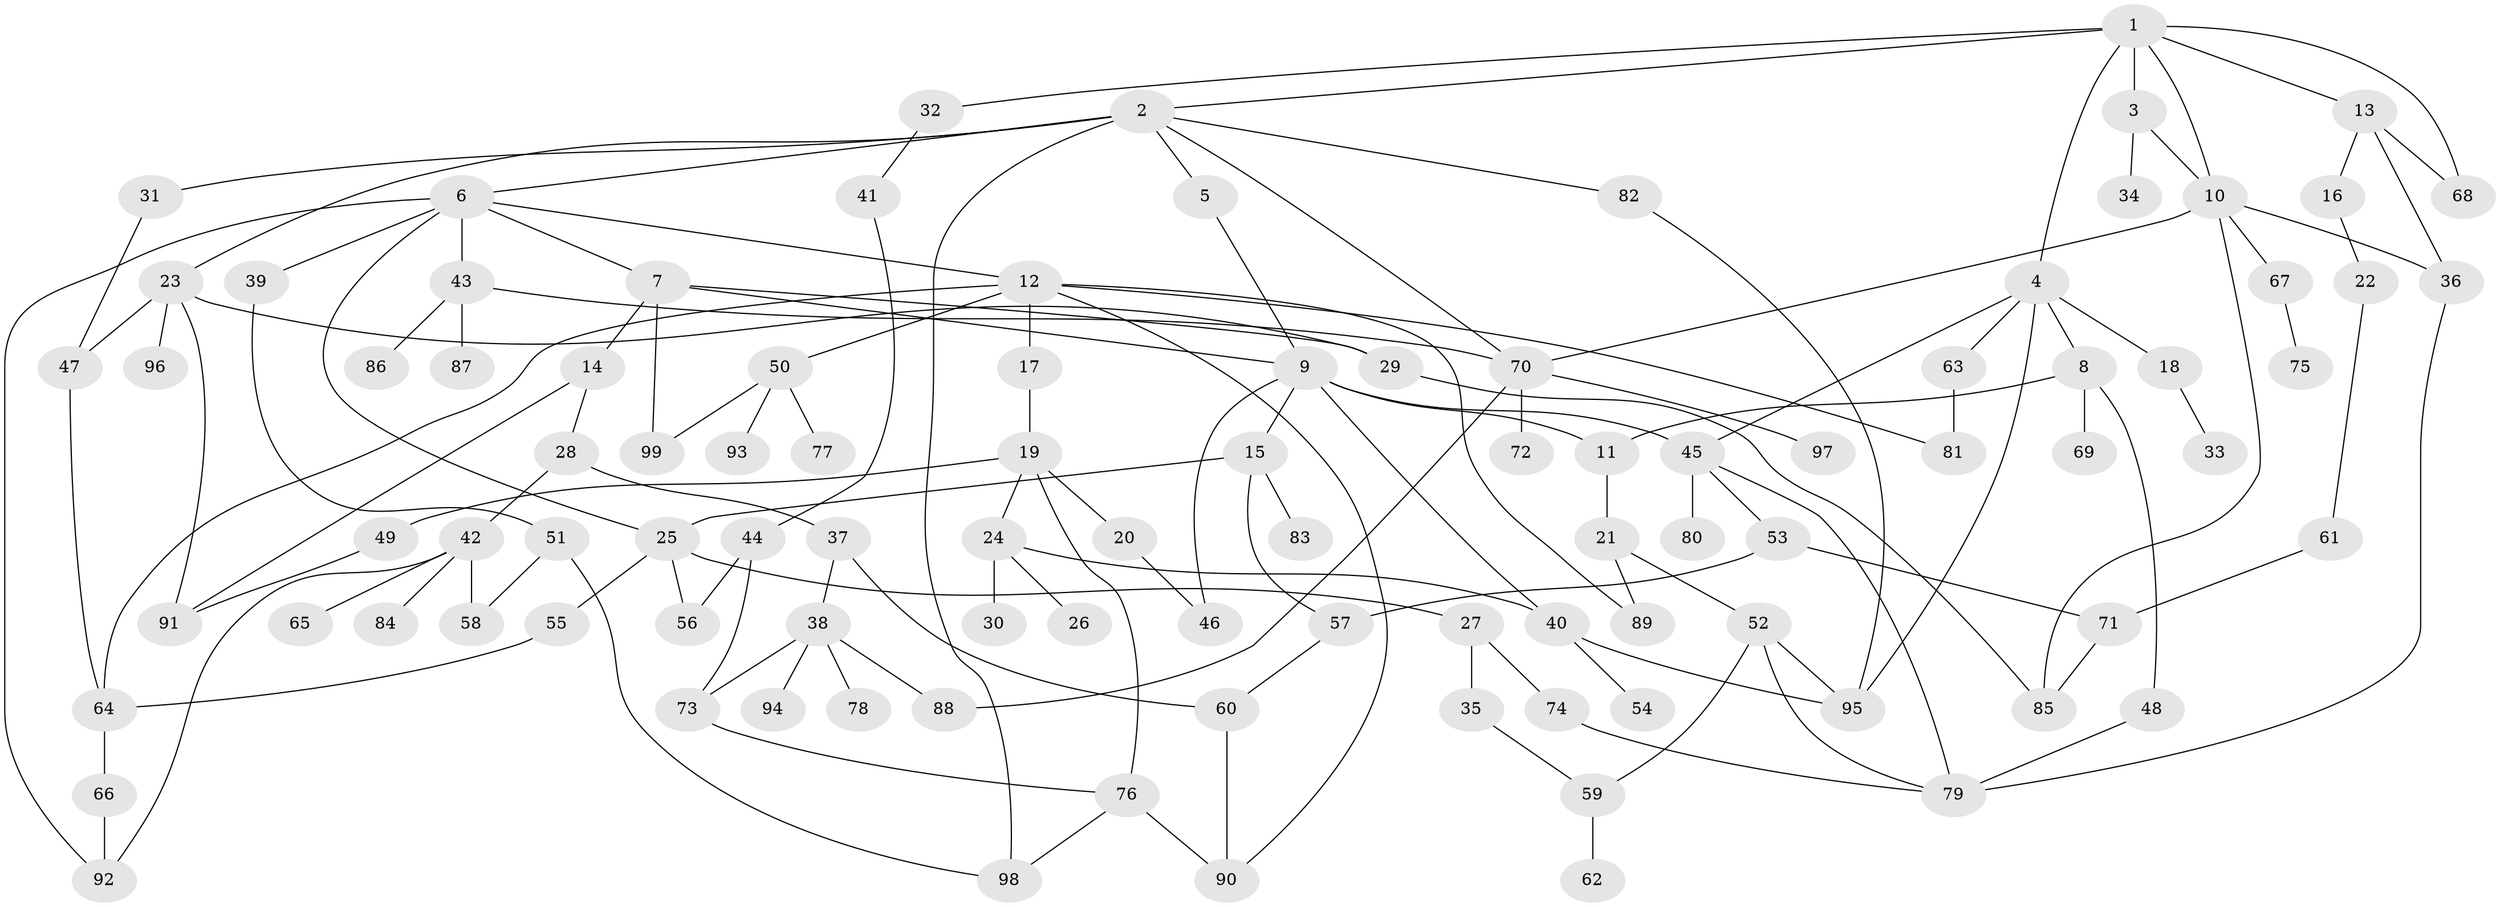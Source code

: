// coarse degree distribution, {7: 0.06666666666666667, 9: 0.016666666666666666, 2: 0.16666666666666666, 6: 0.06666666666666667, 5: 0.11666666666666667, 3: 0.23333333333333334, 4: 0.13333333333333333, 1: 0.2}
// Generated by graph-tools (version 1.1) at 2025/49/03/04/25 22:49:05]
// undirected, 99 vertices, 142 edges
graph export_dot {
  node [color=gray90,style=filled];
  1;
  2;
  3;
  4;
  5;
  6;
  7;
  8;
  9;
  10;
  11;
  12;
  13;
  14;
  15;
  16;
  17;
  18;
  19;
  20;
  21;
  22;
  23;
  24;
  25;
  26;
  27;
  28;
  29;
  30;
  31;
  32;
  33;
  34;
  35;
  36;
  37;
  38;
  39;
  40;
  41;
  42;
  43;
  44;
  45;
  46;
  47;
  48;
  49;
  50;
  51;
  52;
  53;
  54;
  55;
  56;
  57;
  58;
  59;
  60;
  61;
  62;
  63;
  64;
  65;
  66;
  67;
  68;
  69;
  70;
  71;
  72;
  73;
  74;
  75;
  76;
  77;
  78;
  79;
  80;
  81;
  82;
  83;
  84;
  85;
  86;
  87;
  88;
  89;
  90;
  91;
  92;
  93;
  94;
  95;
  96;
  97;
  98;
  99;
  1 -- 2;
  1 -- 3;
  1 -- 4;
  1 -- 10;
  1 -- 13;
  1 -- 32;
  1 -- 68;
  2 -- 5;
  2 -- 6;
  2 -- 23;
  2 -- 31;
  2 -- 82;
  2 -- 98;
  2 -- 70;
  3 -- 34;
  3 -- 10;
  4 -- 8;
  4 -- 18;
  4 -- 63;
  4 -- 95;
  4 -- 45;
  5 -- 9;
  6 -- 7;
  6 -- 12;
  6 -- 39;
  6 -- 43;
  6 -- 25;
  6 -- 92;
  7 -- 14;
  7 -- 29;
  7 -- 99;
  7 -- 9;
  8 -- 11;
  8 -- 48;
  8 -- 69;
  9 -- 15;
  9 -- 40;
  9 -- 45;
  9 -- 46;
  9 -- 11;
  10 -- 67;
  10 -- 85;
  10 -- 36;
  10 -- 70;
  11 -- 21;
  12 -- 17;
  12 -- 50;
  12 -- 89;
  12 -- 81;
  12 -- 64;
  12 -- 90;
  13 -- 16;
  13 -- 36;
  13 -- 68;
  14 -- 28;
  14 -- 91;
  15 -- 25;
  15 -- 83;
  15 -- 57;
  16 -- 22;
  17 -- 19;
  18 -- 33;
  19 -- 20;
  19 -- 24;
  19 -- 49;
  19 -- 76;
  20 -- 46;
  21 -- 52;
  21 -- 89;
  22 -- 61;
  23 -- 47;
  23 -- 96;
  23 -- 91;
  23 -- 29;
  24 -- 26;
  24 -- 30;
  24 -- 40;
  25 -- 27;
  25 -- 55;
  25 -- 56;
  27 -- 35;
  27 -- 74;
  28 -- 37;
  28 -- 42;
  29 -- 85;
  31 -- 47;
  32 -- 41;
  35 -- 59;
  36 -- 79;
  37 -- 38;
  37 -- 60;
  38 -- 78;
  38 -- 88;
  38 -- 94;
  38 -- 73;
  39 -- 51;
  40 -- 54;
  40 -- 95;
  41 -- 44;
  42 -- 58;
  42 -- 65;
  42 -- 84;
  42 -- 92;
  43 -- 70;
  43 -- 86;
  43 -- 87;
  44 -- 73;
  44 -- 56;
  45 -- 53;
  45 -- 80;
  45 -- 79;
  47 -- 64;
  48 -- 79;
  49 -- 91;
  50 -- 77;
  50 -- 93;
  50 -- 99;
  51 -- 98;
  51 -- 58;
  52 -- 79;
  52 -- 95;
  52 -- 59;
  53 -- 57;
  53 -- 71;
  55 -- 64;
  57 -- 60;
  59 -- 62;
  60 -- 90;
  61 -- 71;
  63 -- 81;
  64 -- 66;
  66 -- 92;
  67 -- 75;
  70 -- 72;
  70 -- 97;
  70 -- 88;
  71 -- 85;
  73 -- 76;
  74 -- 79;
  76 -- 90;
  76 -- 98;
  82 -- 95;
}
